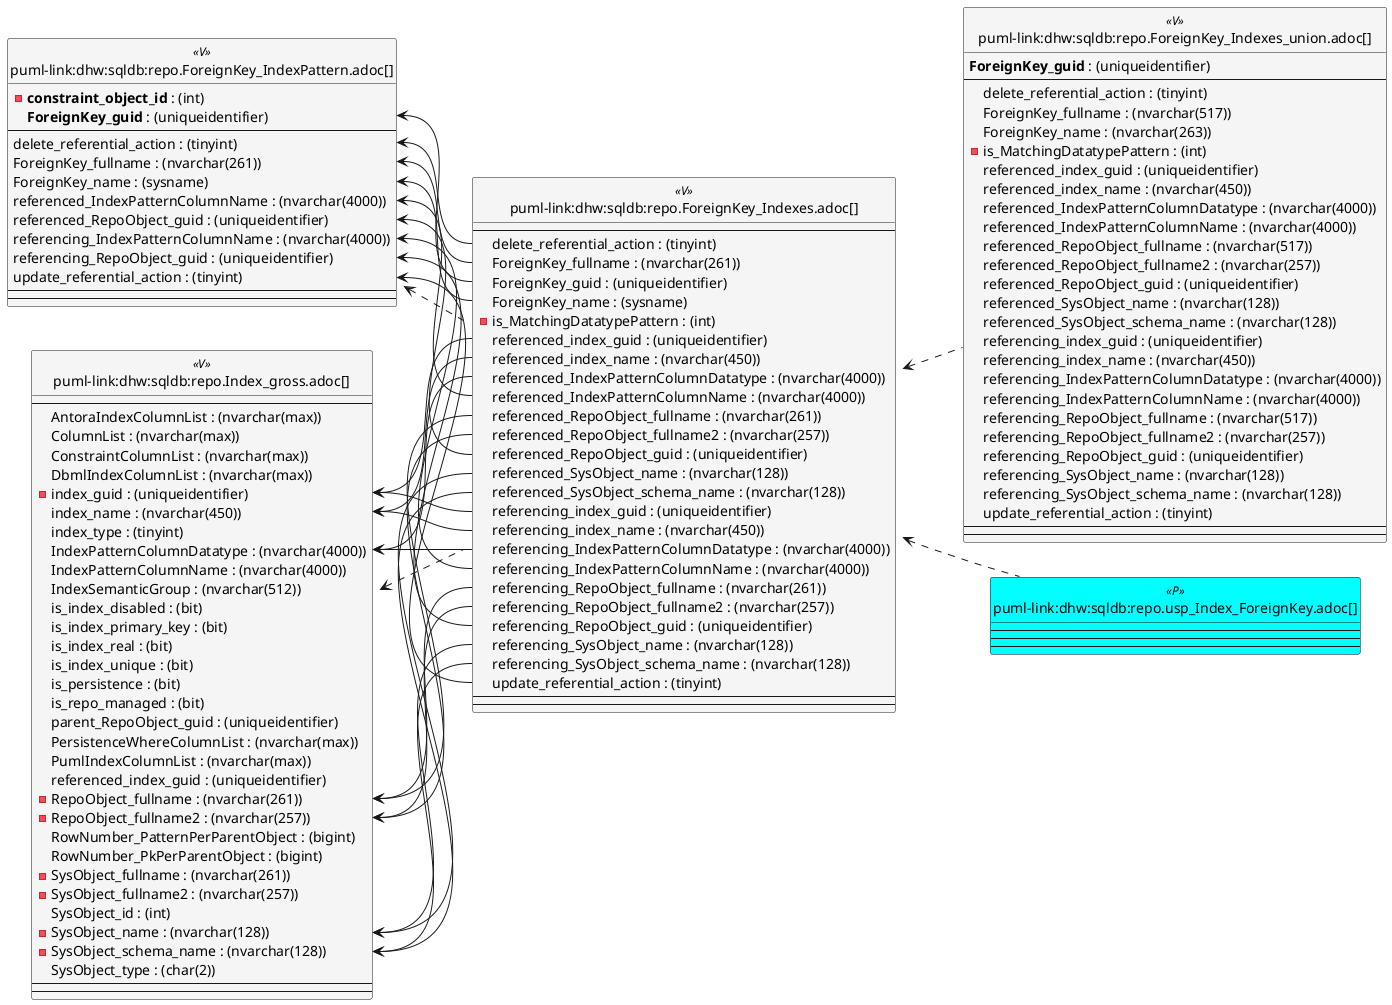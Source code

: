 @startuml
left to right direction
'top to bottom direction
hide circle
'avoide "." issues:
set namespaceSeparator none


skinparam class {
  BackgroundColor White
  BackgroundColor<<FN>> Yellow
  BackgroundColor<<FS>> Yellow
  BackgroundColor<<FT>> LightGray
  BackgroundColor<<IF>> Yellow
  BackgroundColor<<IS>> Yellow
  BackgroundColor<<P>> Aqua
  BackgroundColor<<PC>> Aqua
  BackgroundColor<<SN>> Yellow
  BackgroundColor<<SO>> SlateBlue
  BackgroundColor<<TF>> LightGray
  BackgroundColor<<TR>> Tomato
  BackgroundColor<<U>> White
  BackgroundColor<<V>> WhiteSmoke
  BackgroundColor<<X>> Aqua
  BackgroundColor<<external>> AliceBlue
}


entity "puml-link:dhw:sqldb:repo.ForeignKey_Indexes.adoc[]" as repo.ForeignKey_Indexes << V >> {
  --
  delete_referential_action : (tinyint)
  ForeignKey_fullname : (nvarchar(261))
  ForeignKey_guid : (uniqueidentifier)
  ForeignKey_name : (sysname)
  - is_MatchingDatatypePattern : (int)
  referenced_index_guid : (uniqueidentifier)
  referenced_index_name : (nvarchar(450))
  referenced_IndexPatternColumnDatatype : (nvarchar(4000))
  referenced_IndexPatternColumnName : (nvarchar(4000))
  referenced_RepoObject_fullname : (nvarchar(261))
  referenced_RepoObject_fullname2 : (nvarchar(257))
  referenced_RepoObject_guid : (uniqueidentifier)
  referenced_SysObject_name : (nvarchar(128))
  referenced_SysObject_schema_name : (nvarchar(128))
  referencing_index_guid : (uniqueidentifier)
  referencing_index_name : (nvarchar(450))
  referencing_IndexPatternColumnDatatype : (nvarchar(4000))
  referencing_IndexPatternColumnName : (nvarchar(4000))
  referencing_RepoObject_fullname : (nvarchar(261))
  referencing_RepoObject_fullname2 : (nvarchar(257))
  referencing_RepoObject_guid : (uniqueidentifier)
  referencing_SysObject_name : (nvarchar(128))
  referencing_SysObject_schema_name : (nvarchar(128))
  update_referential_action : (tinyint)
  --
  --
}

entity "puml-link:dhw:sqldb:repo.ForeignKey_Indexes_union.adoc[]" as repo.ForeignKey_Indexes_union << V >> {
  **ForeignKey_guid** : (uniqueidentifier)
  --
  delete_referential_action : (tinyint)
  ForeignKey_fullname : (nvarchar(517))
  ForeignKey_name : (nvarchar(263))
  - is_MatchingDatatypePattern : (int)
  referenced_index_guid : (uniqueidentifier)
  referenced_index_name : (nvarchar(450))
  referenced_IndexPatternColumnDatatype : (nvarchar(4000))
  referenced_IndexPatternColumnName : (nvarchar(4000))
  referenced_RepoObject_fullname : (nvarchar(517))
  referenced_RepoObject_fullname2 : (nvarchar(257))
  referenced_RepoObject_guid : (uniqueidentifier)
  referenced_SysObject_name : (nvarchar(128))
  referenced_SysObject_schema_name : (nvarchar(128))
  referencing_index_guid : (uniqueidentifier)
  referencing_index_name : (nvarchar(450))
  referencing_IndexPatternColumnDatatype : (nvarchar(4000))
  referencing_IndexPatternColumnName : (nvarchar(4000))
  referencing_RepoObject_fullname : (nvarchar(517))
  referencing_RepoObject_fullname2 : (nvarchar(257))
  referencing_RepoObject_guid : (uniqueidentifier)
  referencing_SysObject_name : (nvarchar(128))
  referencing_SysObject_schema_name : (nvarchar(128))
  update_referential_action : (tinyint)
  --
  --
}

entity "puml-link:dhw:sqldb:repo.ForeignKey_IndexPattern.adoc[]" as repo.ForeignKey_IndexPattern << V >> {
  - **constraint_object_id** : (int)
  **ForeignKey_guid** : (uniqueidentifier)
  --
  delete_referential_action : (tinyint)
  ForeignKey_fullname : (nvarchar(261))
  ForeignKey_name : (sysname)
  referenced_IndexPatternColumnName : (nvarchar(4000))
  referenced_RepoObject_guid : (uniqueidentifier)
  referencing_IndexPatternColumnName : (nvarchar(4000))
  referencing_RepoObject_guid : (uniqueidentifier)
  update_referential_action : (tinyint)
  --
  --
}

entity "puml-link:dhw:sqldb:repo.Index_gross.adoc[]" as repo.Index_gross << V >> {
  --
  AntoraIndexColumnList : (nvarchar(max))
  ColumnList : (nvarchar(max))
  ConstraintColumnList : (nvarchar(max))
  DbmlIndexColumnList : (nvarchar(max))
  - index_guid : (uniqueidentifier)
  index_name : (nvarchar(450))
  index_type : (tinyint)
  IndexPatternColumnDatatype : (nvarchar(4000))
  IndexPatternColumnName : (nvarchar(4000))
  IndexSemanticGroup : (nvarchar(512))
  is_index_disabled : (bit)
  is_index_primary_key : (bit)
  is_index_real : (bit)
  is_index_unique : (bit)
  is_persistence : (bit)
  is_repo_managed : (bit)
  parent_RepoObject_guid : (uniqueidentifier)
  PersistenceWhereColumnList : (nvarchar(max))
  PumlIndexColumnList : (nvarchar(max))
  referenced_index_guid : (uniqueidentifier)
  - RepoObject_fullname : (nvarchar(261))
  - RepoObject_fullname2 : (nvarchar(257))
  RowNumber_PatternPerParentObject : (bigint)
  RowNumber_PkPerParentObject : (bigint)
  - SysObject_fullname : (nvarchar(261))
  - SysObject_fullname2 : (nvarchar(257))
  SysObject_id : (int)
  - SysObject_name : (nvarchar(128))
  - SysObject_schema_name : (nvarchar(128))
  SysObject_type : (char(2))
  --
  --
}

entity "puml-link:dhw:sqldb:repo.usp_Index_ForeignKey.adoc[]" as repo.usp_Index_ForeignKey << P >> {
  --
  --
  --
}

repo.ForeignKey_Indexes <.. repo.ForeignKey_Indexes_union
repo.ForeignKey_Indexes <.. repo.usp_Index_ForeignKey
repo.ForeignKey_IndexPattern <.. repo.ForeignKey_Indexes
repo.Index_gross <.. repo.ForeignKey_Indexes
"repo.ForeignKey_IndexPattern::delete_referential_action" <-- "repo.ForeignKey_Indexes::delete_referential_action"
"repo.ForeignKey_IndexPattern::ForeignKey_fullname" <-- "repo.ForeignKey_Indexes::ForeignKey_fullname"
"repo.ForeignKey_IndexPattern::ForeignKey_guid" <-- "repo.ForeignKey_Indexes::ForeignKey_guid"
"repo.ForeignKey_IndexPattern::ForeignKey_name" <-- "repo.ForeignKey_Indexes::ForeignKey_name"
"repo.ForeignKey_IndexPattern::referenced_IndexPatternColumnName" <-- "repo.ForeignKey_Indexes::referenced_IndexPatternColumnName"
"repo.ForeignKey_IndexPattern::referenced_RepoObject_guid" <-- "repo.ForeignKey_Indexes::referenced_RepoObject_guid"
"repo.ForeignKey_IndexPattern::referencing_IndexPatternColumnName" <-- "repo.ForeignKey_Indexes::referencing_IndexPatternColumnName"
"repo.ForeignKey_IndexPattern::referencing_RepoObject_guid" <-- "repo.ForeignKey_Indexes::referencing_RepoObject_guid"
"repo.ForeignKey_IndexPattern::update_referential_action" <-- "repo.ForeignKey_Indexes::update_referential_action"
"repo.Index_gross::index_guid" <-- "repo.ForeignKey_Indexes::referenced_index_guid"
"repo.Index_gross::index_guid" <-- "repo.ForeignKey_Indexes::referencing_index_guid"
"repo.Index_gross::index_name" <-- "repo.ForeignKey_Indexes::referenced_index_name"
"repo.Index_gross::index_name" <-- "repo.ForeignKey_Indexes::referencing_index_name"
"repo.Index_gross::IndexPatternColumnDatatype" <-- "repo.ForeignKey_Indexes::referenced_IndexPatternColumnDatatype"
"repo.Index_gross::IndexPatternColumnDatatype" <-- "repo.ForeignKey_Indexes::referencing_IndexPatternColumnDatatype"
"repo.Index_gross::RepoObject_fullname" <-- "repo.ForeignKey_Indexes::referenced_RepoObject_fullname"
"repo.Index_gross::RepoObject_fullname" <-- "repo.ForeignKey_Indexes::referencing_RepoObject_fullname"
"repo.Index_gross::RepoObject_fullname2" <-- "repo.ForeignKey_Indexes::referenced_RepoObject_fullname2"
"repo.Index_gross::RepoObject_fullname2" <-- "repo.ForeignKey_Indexes::referencing_RepoObject_fullname2"
"repo.Index_gross::SysObject_name" <-- "repo.ForeignKey_Indexes::referenced_SysObject_name"
"repo.Index_gross::SysObject_name" <-- "repo.ForeignKey_Indexes::referencing_SysObject_name"
"repo.Index_gross::SysObject_schema_name" <-- "repo.ForeignKey_Indexes::referenced_SysObject_schema_name"
"repo.Index_gross::SysObject_schema_name" <-- "repo.ForeignKey_Indexes::referencing_SysObject_schema_name"
@enduml

